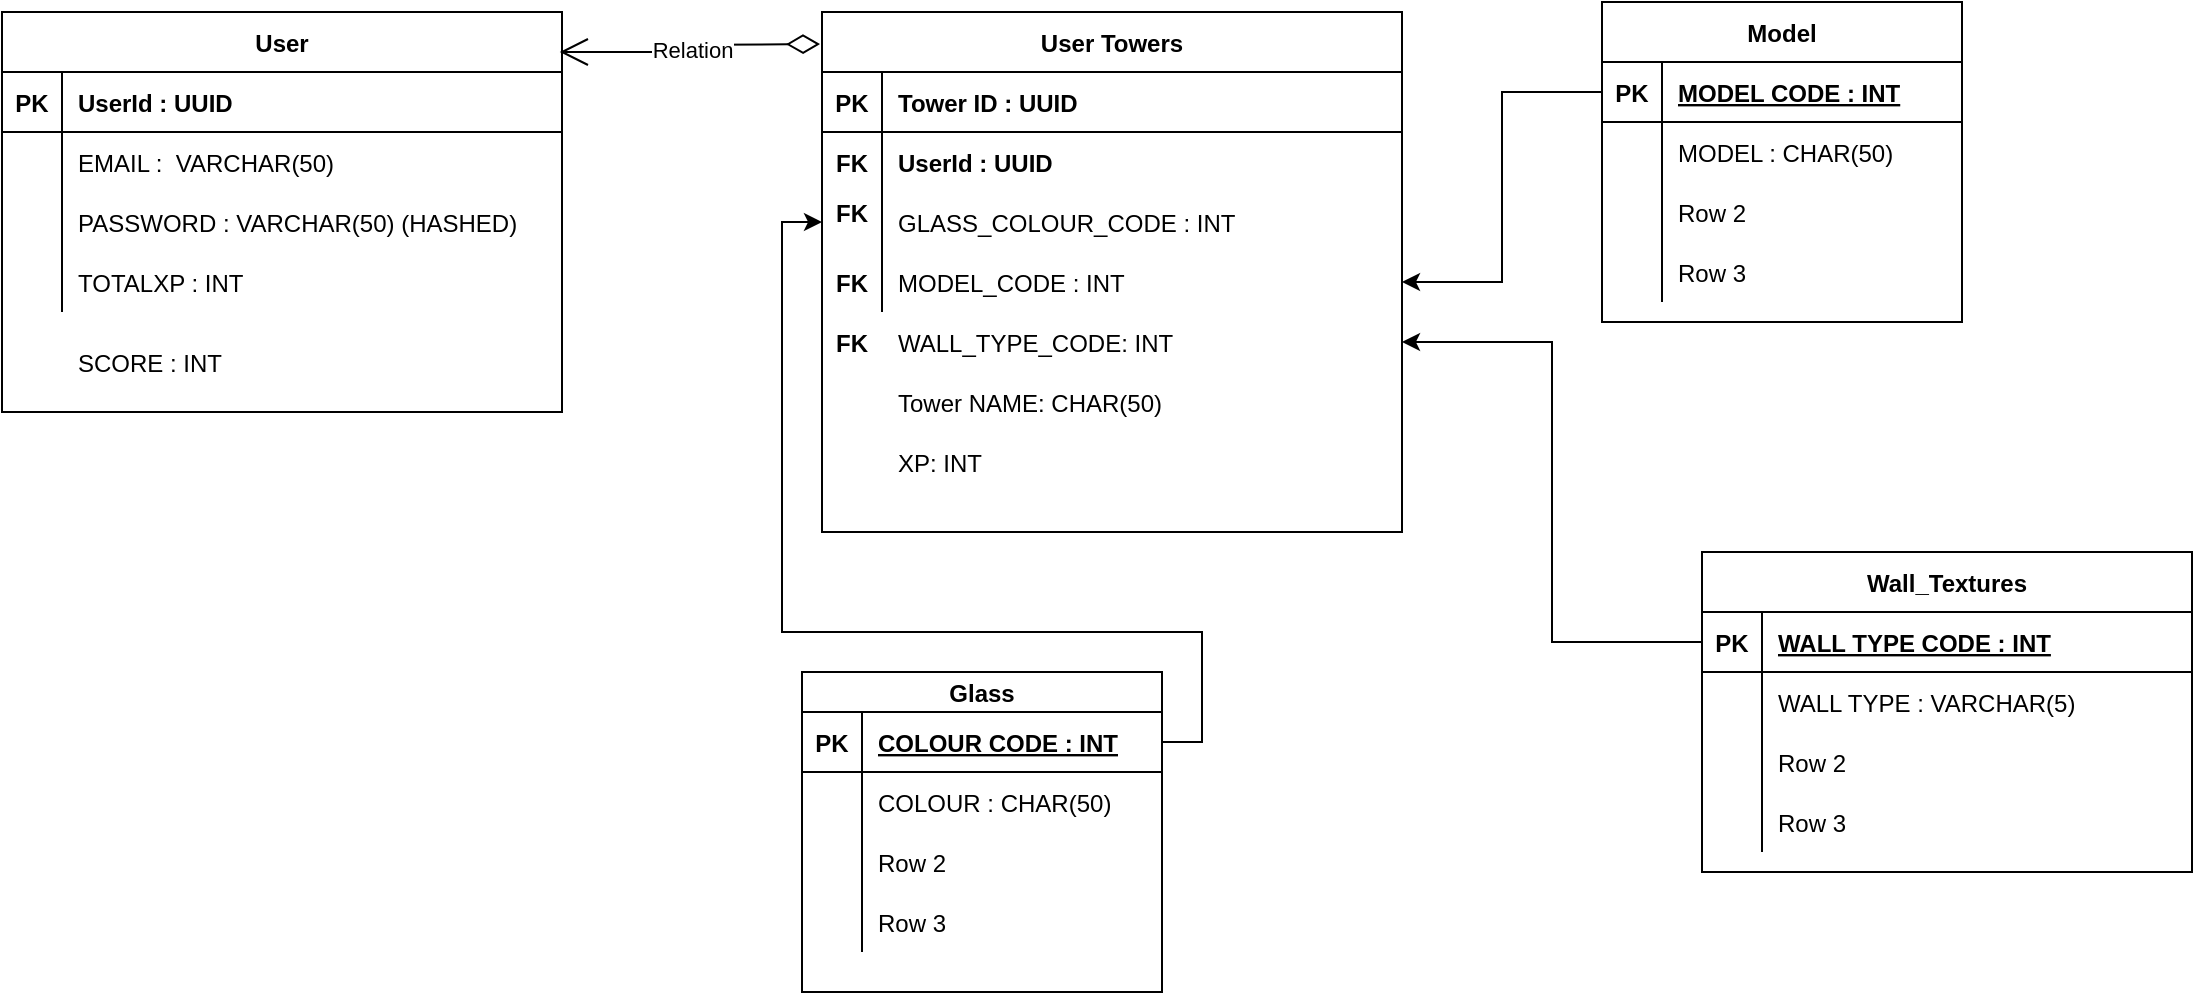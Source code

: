 <mxfile version="13.9.3"><diagram id="DO2WmzyRygWmen_6-wcS" name="Page-1"><mxGraphModel dx="1422" dy="791" grid="1" gridSize="10" guides="1" tooltips="1" connect="1" arrows="1" fold="1" page="1" pageScale="1" pageWidth="850" pageHeight="1100" math="0" shadow="0"><root><mxCell id="0"/><mxCell id="1" parent="0"/><mxCell id="dRQj9N5Rd_982DsExYUH-1" value="User" style="shape=table;startSize=30;container=1;collapsible=1;childLayout=tableLayout;fixedRows=1;rowLines=0;fontStyle=1;align=center;resizeLast=1;" vertex="1" parent="1"><mxGeometry x="120" y="80" width="280" height="200" as="geometry"/></mxCell><mxCell id="dRQj9N5Rd_982DsExYUH-2" value="" style="shape=partialRectangle;collapsible=0;dropTarget=0;pointerEvents=0;fillColor=none;top=0;left=0;bottom=1;right=0;points=[[0,0.5],[1,0.5]];portConstraint=eastwest;" vertex="1" parent="dRQj9N5Rd_982DsExYUH-1"><mxGeometry y="30" width="280" height="30" as="geometry"/></mxCell><mxCell id="dRQj9N5Rd_982DsExYUH-3" value="PK" style="shape=partialRectangle;connectable=0;fillColor=none;top=0;left=0;bottom=0;right=0;fontStyle=1;overflow=hidden;" vertex="1" parent="dRQj9N5Rd_982DsExYUH-2"><mxGeometry width="30" height="30" as="geometry"/></mxCell><mxCell id="dRQj9N5Rd_982DsExYUH-4" value="UserId : UUID" style="shape=partialRectangle;connectable=0;fillColor=none;top=0;left=0;bottom=0;right=0;align=left;spacingLeft=6;fontStyle=1;overflow=hidden;" vertex="1" parent="dRQj9N5Rd_982DsExYUH-2"><mxGeometry x="30" width="250" height="30" as="geometry"/></mxCell><mxCell id="dRQj9N5Rd_982DsExYUH-5" value="" style="shape=partialRectangle;collapsible=0;dropTarget=0;pointerEvents=0;fillColor=none;top=0;left=0;bottom=0;right=0;points=[[0,0.5],[1,0.5]];portConstraint=eastwest;" vertex="1" parent="dRQj9N5Rd_982DsExYUH-1"><mxGeometry y="60" width="280" height="30" as="geometry"/></mxCell><mxCell id="dRQj9N5Rd_982DsExYUH-6" value="" style="shape=partialRectangle;connectable=0;fillColor=none;top=0;left=0;bottom=0;right=0;editable=1;overflow=hidden;" vertex="1" parent="dRQj9N5Rd_982DsExYUH-5"><mxGeometry width="30" height="30" as="geometry"/></mxCell><mxCell id="dRQj9N5Rd_982DsExYUH-7" value="EMAIL :  VARCHAR(50)" style="shape=partialRectangle;connectable=0;fillColor=none;top=0;left=0;bottom=0;right=0;align=left;spacingLeft=6;overflow=hidden;" vertex="1" parent="dRQj9N5Rd_982DsExYUH-5"><mxGeometry x="30" width="250" height="30" as="geometry"/></mxCell><mxCell id="dRQj9N5Rd_982DsExYUH-8" value="" style="shape=partialRectangle;collapsible=0;dropTarget=0;pointerEvents=0;fillColor=none;top=0;left=0;bottom=0;right=0;points=[[0,0.5],[1,0.5]];portConstraint=eastwest;" vertex="1" parent="dRQj9N5Rd_982DsExYUH-1"><mxGeometry y="90" width="280" height="30" as="geometry"/></mxCell><mxCell id="dRQj9N5Rd_982DsExYUH-9" value="" style="shape=partialRectangle;connectable=0;fillColor=none;top=0;left=0;bottom=0;right=0;editable=1;overflow=hidden;" vertex="1" parent="dRQj9N5Rd_982DsExYUH-8"><mxGeometry width="30" height="30" as="geometry"/></mxCell><mxCell id="dRQj9N5Rd_982DsExYUH-10" value="PASSWORD : VARCHAR(50) (HASHED)" style="shape=partialRectangle;connectable=0;fillColor=none;top=0;left=0;bottom=0;right=0;align=left;spacingLeft=6;overflow=hidden;" vertex="1" parent="dRQj9N5Rd_982DsExYUH-8"><mxGeometry x="30" width="250" height="30" as="geometry"/></mxCell><mxCell id="dRQj9N5Rd_982DsExYUH-11" value="" style="shape=partialRectangle;collapsible=0;dropTarget=0;pointerEvents=0;fillColor=none;top=0;left=0;bottom=0;right=0;points=[[0,0.5],[1,0.5]];portConstraint=eastwest;" vertex="1" parent="dRQj9N5Rd_982DsExYUH-1"><mxGeometry y="120" width="280" height="30" as="geometry"/></mxCell><mxCell id="dRQj9N5Rd_982DsExYUH-12" value="" style="shape=partialRectangle;connectable=0;fillColor=none;top=0;left=0;bottom=0;right=0;editable=1;overflow=hidden;" vertex="1" parent="dRQj9N5Rd_982DsExYUH-11"><mxGeometry width="30" height="30" as="geometry"/></mxCell><mxCell id="dRQj9N5Rd_982DsExYUH-13" value="TOTALXP : INT" style="shape=partialRectangle;connectable=0;fillColor=none;top=0;left=0;bottom=0;right=0;align=left;spacingLeft=6;overflow=hidden;" vertex="1" parent="dRQj9N5Rd_982DsExYUH-11"><mxGeometry x="30" width="250" height="30" as="geometry"/></mxCell><mxCell id="dRQj9N5Rd_982DsExYUH-16" value="SCORE : INT" style="shape=partialRectangle;connectable=0;fillColor=none;top=0;left=0;bottom=0;right=0;align=left;spacingLeft=6;overflow=hidden;" vertex="1" parent="1"><mxGeometry x="150" y="240" width="250" height="30" as="geometry"/></mxCell><mxCell id="dRQj9N5Rd_982DsExYUH-17" value="User Towers" style="shape=table;startSize=30;container=1;collapsible=1;childLayout=tableLayout;fixedRows=1;rowLines=0;fontStyle=1;align=center;resizeLast=1;" vertex="1" parent="1"><mxGeometry x="530" y="80" width="290" height="260" as="geometry"/></mxCell><mxCell id="dRQj9N5Rd_982DsExYUH-18" value="" style="shape=partialRectangle;collapsible=0;dropTarget=0;pointerEvents=0;fillColor=none;top=0;left=0;bottom=1;right=0;points=[[0,0.5],[1,0.5]];portConstraint=eastwest;" vertex="1" parent="dRQj9N5Rd_982DsExYUH-17"><mxGeometry y="30" width="290" height="30" as="geometry"/></mxCell><mxCell id="dRQj9N5Rd_982DsExYUH-19" value="PK" style="shape=partialRectangle;connectable=0;fillColor=none;top=0;left=0;bottom=0;right=0;fontStyle=1;overflow=hidden;" vertex="1" parent="dRQj9N5Rd_982DsExYUH-18"><mxGeometry width="30" height="30" as="geometry"/></mxCell><mxCell id="dRQj9N5Rd_982DsExYUH-20" value="Tower ID : UUID" style="shape=partialRectangle;connectable=0;fillColor=none;top=0;left=0;bottom=0;right=0;align=left;spacingLeft=6;fontStyle=1;overflow=hidden;" vertex="1" parent="dRQj9N5Rd_982DsExYUH-18"><mxGeometry x="30" width="260" height="30" as="geometry"/></mxCell><mxCell id="dRQj9N5Rd_982DsExYUH-21" value="" style="shape=partialRectangle;collapsible=0;dropTarget=0;pointerEvents=0;fillColor=none;top=0;left=0;bottom=0;right=0;points=[[0,0.5],[1,0.5]];portConstraint=eastwest;" vertex="1" parent="dRQj9N5Rd_982DsExYUH-17"><mxGeometry y="60" width="290" height="30" as="geometry"/></mxCell><mxCell id="dRQj9N5Rd_982DsExYUH-22" value="" style="shape=partialRectangle;connectable=0;fillColor=none;top=0;left=0;bottom=0;right=0;editable=1;overflow=hidden;" vertex="1" parent="dRQj9N5Rd_982DsExYUH-21"><mxGeometry width="30" height="30" as="geometry"/></mxCell><mxCell id="dRQj9N5Rd_982DsExYUH-23" value="" style="shape=partialRectangle;connectable=0;fillColor=none;top=0;left=0;bottom=0;right=0;align=left;spacingLeft=6;overflow=hidden;" vertex="1" parent="dRQj9N5Rd_982DsExYUH-21"><mxGeometry x="30" width="260" height="30" as="geometry"/></mxCell><mxCell id="dRQj9N5Rd_982DsExYUH-27" value="" style="shape=partialRectangle;collapsible=0;dropTarget=0;pointerEvents=0;fillColor=none;top=0;left=0;bottom=0;right=0;points=[[0,0.5],[1,0.5]];portConstraint=eastwest;" vertex="1" parent="dRQj9N5Rd_982DsExYUH-17"><mxGeometry y="90" width="290" height="30" as="geometry"/></mxCell><mxCell id="dRQj9N5Rd_982DsExYUH-28" value="" style="shape=partialRectangle;connectable=0;fillColor=none;top=0;left=0;bottom=0;right=0;editable=1;overflow=hidden;" vertex="1" parent="dRQj9N5Rd_982DsExYUH-27"><mxGeometry width="30" height="30" as="geometry"/></mxCell><mxCell id="dRQj9N5Rd_982DsExYUH-29" value="GLASS_COLOUR_CODE : INT " style="shape=partialRectangle;connectable=0;fillColor=none;top=0;left=0;bottom=0;right=0;align=left;spacingLeft=6;overflow=hidden;" vertex="1" parent="dRQj9N5Rd_982DsExYUH-27"><mxGeometry x="30" width="260" height="30" as="geometry"/></mxCell><mxCell id="dRQj9N5Rd_982DsExYUH-24" value="" style="shape=partialRectangle;collapsible=0;dropTarget=0;pointerEvents=0;fillColor=none;top=0;left=0;bottom=0;right=0;points=[[0,0.5],[1,0.5]];portConstraint=eastwest;" vertex="1" parent="dRQj9N5Rd_982DsExYUH-17"><mxGeometry y="120" width="290" height="30" as="geometry"/></mxCell><mxCell id="dRQj9N5Rd_982DsExYUH-25" value="" style="shape=partialRectangle;connectable=0;fillColor=none;top=0;left=0;bottom=0;right=0;editable=1;overflow=hidden;" vertex="1" parent="dRQj9N5Rd_982DsExYUH-24"><mxGeometry width="30" height="30" as="geometry"/></mxCell><mxCell id="dRQj9N5Rd_982DsExYUH-26" value="" style="shape=partialRectangle;connectable=0;fillColor=none;top=0;left=0;bottom=0;right=0;align=left;spacingLeft=6;overflow=hidden;" vertex="1" parent="dRQj9N5Rd_982DsExYUH-24"><mxGeometry x="30" width="260" height="30" as="geometry"/></mxCell><mxCell id="dRQj9N5Rd_982DsExYUH-30" value="FK" style="shape=partialRectangle;connectable=0;fillColor=none;top=0;left=0;bottom=0;right=0;fontStyle=1;overflow=hidden;" vertex="1" parent="1"><mxGeometry x="530" y="140" width="30" height="30" as="geometry"/></mxCell><mxCell id="dRQj9N5Rd_982DsExYUH-31" value="UserId : UUID" style="shape=partialRectangle;connectable=0;fillColor=none;top=0;left=0;bottom=0;right=0;align=left;spacingLeft=6;fontStyle=1;overflow=hidden;" vertex="1" parent="1"><mxGeometry x="560" y="140" width="150" height="30" as="geometry"/></mxCell><mxCell id="dRQj9N5Rd_982DsExYUH-32" value="" style="shape=partialRectangle;collapsible=0;dropTarget=0;pointerEvents=0;fillColor=none;top=0;left=0;bottom=0;right=0;points=[[0,0.5],[1,0.5]];portConstraint=eastwest;" vertex="1" parent="1"><mxGeometry x="560" y="230" width="240" height="30" as="geometry"/></mxCell><mxCell id="dRQj9N5Rd_982DsExYUH-33" value="" style="shape=partialRectangle;connectable=0;fillColor=none;top=0;left=0;bottom=0;right=0;editable=1;overflow=hidden;" vertex="1" parent="dRQj9N5Rd_982DsExYUH-32"><mxGeometry width="24.828" height="30" as="geometry"/></mxCell><mxCell id="dRQj9N5Rd_982DsExYUH-35" value="" style="shape=partialRectangle;collapsible=0;dropTarget=0;pointerEvents=0;fillColor=none;top=0;left=0;bottom=0;right=0;points=[[0,0.5],[1,0.5]];portConstraint=eastwest;" vertex="1" parent="1"><mxGeometry x="530" y="230" width="290" height="30" as="geometry"/></mxCell><mxCell id="dRQj9N5Rd_982DsExYUH-36" value="" style="shape=partialRectangle;connectable=0;fillColor=none;top=0;left=0;bottom=0;right=0;editable=1;overflow=hidden;" vertex="1" parent="dRQj9N5Rd_982DsExYUH-35"><mxGeometry width="30" height="30" as="geometry"/></mxCell><mxCell id="dRQj9N5Rd_982DsExYUH-37" value="WALL_TYPE_CODE: INT " style="shape=partialRectangle;connectable=0;fillColor=none;top=0;left=0;bottom=0;right=0;align=left;spacingLeft=6;overflow=hidden;" vertex="1" parent="dRQj9N5Rd_982DsExYUH-35"><mxGeometry x="30" width="260" height="30" as="geometry"/></mxCell><mxCell id="dRQj9N5Rd_982DsExYUH-41" value="Relation" style="endArrow=open;html=1;endSize=12;startArrow=diamondThin;startSize=14;startFill=0;edgeStyle=orthogonalEdgeStyle;entryX=0.996;entryY=0.1;entryDx=0;entryDy=0;entryPerimeter=0;" edge="1" parent="1" target="dRQj9N5Rd_982DsExYUH-1"><mxGeometry relative="1" as="geometry"><mxPoint x="529" y="96" as="sourcePoint"/><mxPoint x="440" y="140" as="targetPoint"/></mxGeometry></mxCell><mxCell id="dRQj9N5Rd_982DsExYUH-48" value="Glass" style="shape=table;startSize=20;container=1;collapsible=1;childLayout=tableLayout;fixedRows=1;rowLines=0;fontStyle=1;align=center;resizeLast=1;" vertex="1" parent="1"><mxGeometry x="520" y="410" width="180" height="160" as="geometry"/></mxCell><mxCell id="dRQj9N5Rd_982DsExYUH-49" value="" style="shape=partialRectangle;collapsible=0;dropTarget=0;pointerEvents=0;fillColor=none;top=0;left=0;bottom=1;right=0;points=[[0,0.5],[1,0.5]];portConstraint=eastwest;" vertex="1" parent="dRQj9N5Rd_982DsExYUH-48"><mxGeometry y="20" width="180" height="30" as="geometry"/></mxCell><mxCell id="dRQj9N5Rd_982DsExYUH-50" value="PK" style="shape=partialRectangle;connectable=0;fillColor=none;top=0;left=0;bottom=0;right=0;fontStyle=1;overflow=hidden;" vertex="1" parent="dRQj9N5Rd_982DsExYUH-49"><mxGeometry width="30" height="30" as="geometry"/></mxCell><mxCell id="dRQj9N5Rd_982DsExYUH-51" value="COLOUR CODE : INT" style="shape=partialRectangle;connectable=0;fillColor=none;top=0;left=0;bottom=0;right=0;align=left;spacingLeft=6;fontStyle=5;overflow=hidden;" vertex="1" parent="dRQj9N5Rd_982DsExYUH-49"><mxGeometry x="30" width="150" height="30" as="geometry"/></mxCell><mxCell id="dRQj9N5Rd_982DsExYUH-52" value="" style="shape=partialRectangle;collapsible=0;dropTarget=0;pointerEvents=0;fillColor=none;top=0;left=0;bottom=0;right=0;points=[[0,0.5],[1,0.5]];portConstraint=eastwest;" vertex="1" parent="dRQj9N5Rd_982DsExYUH-48"><mxGeometry y="50" width="180" height="30" as="geometry"/></mxCell><mxCell id="dRQj9N5Rd_982DsExYUH-53" value="" style="shape=partialRectangle;connectable=0;fillColor=none;top=0;left=0;bottom=0;right=0;editable=1;overflow=hidden;" vertex="1" parent="dRQj9N5Rd_982DsExYUH-52"><mxGeometry width="30" height="30" as="geometry"/></mxCell><mxCell id="dRQj9N5Rd_982DsExYUH-54" value="COLOUR : CHAR(50)" style="shape=partialRectangle;connectable=0;fillColor=none;top=0;left=0;bottom=0;right=0;align=left;spacingLeft=6;overflow=hidden;" vertex="1" parent="dRQj9N5Rd_982DsExYUH-52"><mxGeometry x="30" width="150" height="30" as="geometry"/></mxCell><mxCell id="dRQj9N5Rd_982DsExYUH-55" value="" style="shape=partialRectangle;collapsible=0;dropTarget=0;pointerEvents=0;fillColor=none;top=0;left=0;bottom=0;right=0;points=[[0,0.5],[1,0.5]];portConstraint=eastwest;" vertex="1" parent="dRQj9N5Rd_982DsExYUH-48"><mxGeometry y="80" width="180" height="30" as="geometry"/></mxCell><mxCell id="dRQj9N5Rd_982DsExYUH-56" value="" style="shape=partialRectangle;connectable=0;fillColor=none;top=0;left=0;bottom=0;right=0;editable=1;overflow=hidden;" vertex="1" parent="dRQj9N5Rd_982DsExYUH-55"><mxGeometry width="30" height="30" as="geometry"/></mxCell><mxCell id="dRQj9N5Rd_982DsExYUH-57" value="Row 2" style="shape=partialRectangle;connectable=0;fillColor=none;top=0;left=0;bottom=0;right=0;align=left;spacingLeft=6;overflow=hidden;" vertex="1" parent="dRQj9N5Rd_982DsExYUH-55"><mxGeometry x="30" width="150" height="30" as="geometry"/></mxCell><mxCell id="dRQj9N5Rd_982DsExYUH-58" value="" style="shape=partialRectangle;collapsible=0;dropTarget=0;pointerEvents=0;fillColor=none;top=0;left=0;bottom=0;right=0;points=[[0,0.5],[1,0.5]];portConstraint=eastwest;" vertex="1" parent="dRQj9N5Rd_982DsExYUH-48"><mxGeometry y="110" width="180" height="30" as="geometry"/></mxCell><mxCell id="dRQj9N5Rd_982DsExYUH-59" value="" style="shape=partialRectangle;connectable=0;fillColor=none;top=0;left=0;bottom=0;right=0;editable=1;overflow=hidden;" vertex="1" parent="dRQj9N5Rd_982DsExYUH-58"><mxGeometry width="30" height="30" as="geometry"/></mxCell><mxCell id="dRQj9N5Rd_982DsExYUH-60" value="Row 3" style="shape=partialRectangle;connectable=0;fillColor=none;top=0;left=0;bottom=0;right=0;align=left;spacingLeft=6;overflow=hidden;" vertex="1" parent="dRQj9N5Rd_982DsExYUH-58"><mxGeometry x="30" width="150" height="30" as="geometry"/></mxCell><mxCell id="dRQj9N5Rd_982DsExYUH-61" value="Model" style="shape=table;startSize=30;container=1;collapsible=1;childLayout=tableLayout;fixedRows=1;rowLines=0;fontStyle=1;align=center;resizeLast=1;" vertex="1" parent="1"><mxGeometry x="920" y="75" width="180" height="160" as="geometry"/></mxCell><mxCell id="dRQj9N5Rd_982DsExYUH-62" value="" style="shape=partialRectangle;collapsible=0;dropTarget=0;pointerEvents=0;fillColor=none;top=0;left=0;bottom=1;right=0;points=[[0,0.5],[1,0.5]];portConstraint=eastwest;" vertex="1" parent="dRQj9N5Rd_982DsExYUH-61"><mxGeometry y="30" width="180" height="30" as="geometry"/></mxCell><mxCell id="dRQj9N5Rd_982DsExYUH-63" value="PK" style="shape=partialRectangle;connectable=0;fillColor=none;top=0;left=0;bottom=0;right=0;fontStyle=1;overflow=hidden;" vertex="1" parent="dRQj9N5Rd_982DsExYUH-62"><mxGeometry width="30" height="30" as="geometry"/></mxCell><mxCell id="dRQj9N5Rd_982DsExYUH-64" value="MODEL CODE : INT" style="shape=partialRectangle;connectable=0;fillColor=none;top=0;left=0;bottom=0;right=0;align=left;spacingLeft=6;fontStyle=5;overflow=hidden;" vertex="1" parent="dRQj9N5Rd_982DsExYUH-62"><mxGeometry x="30" width="150" height="30" as="geometry"/></mxCell><mxCell id="dRQj9N5Rd_982DsExYUH-65" value="" style="shape=partialRectangle;collapsible=0;dropTarget=0;pointerEvents=0;fillColor=none;top=0;left=0;bottom=0;right=0;points=[[0,0.5],[1,0.5]];portConstraint=eastwest;" vertex="1" parent="dRQj9N5Rd_982DsExYUH-61"><mxGeometry y="60" width="180" height="30" as="geometry"/></mxCell><mxCell id="dRQj9N5Rd_982DsExYUH-66" value="" style="shape=partialRectangle;connectable=0;fillColor=none;top=0;left=0;bottom=0;right=0;editable=1;overflow=hidden;" vertex="1" parent="dRQj9N5Rd_982DsExYUH-65"><mxGeometry width="30" height="30" as="geometry"/></mxCell><mxCell id="dRQj9N5Rd_982DsExYUH-67" value="MODEL : CHAR(50)" style="shape=partialRectangle;connectable=0;fillColor=none;top=0;left=0;bottom=0;right=0;align=left;spacingLeft=6;overflow=hidden;" vertex="1" parent="dRQj9N5Rd_982DsExYUH-65"><mxGeometry x="30" width="150" height="30" as="geometry"/></mxCell><mxCell id="dRQj9N5Rd_982DsExYUH-68" value="" style="shape=partialRectangle;collapsible=0;dropTarget=0;pointerEvents=0;fillColor=none;top=0;left=0;bottom=0;right=0;points=[[0,0.5],[1,0.5]];portConstraint=eastwest;" vertex="1" parent="dRQj9N5Rd_982DsExYUH-61"><mxGeometry y="90" width="180" height="30" as="geometry"/></mxCell><mxCell id="dRQj9N5Rd_982DsExYUH-69" value="" style="shape=partialRectangle;connectable=0;fillColor=none;top=0;left=0;bottom=0;right=0;editable=1;overflow=hidden;" vertex="1" parent="dRQj9N5Rd_982DsExYUH-68"><mxGeometry width="30" height="30" as="geometry"/></mxCell><mxCell id="dRQj9N5Rd_982DsExYUH-70" value="Row 2" style="shape=partialRectangle;connectable=0;fillColor=none;top=0;left=0;bottom=0;right=0;align=left;spacingLeft=6;overflow=hidden;" vertex="1" parent="dRQj9N5Rd_982DsExYUH-68"><mxGeometry x="30" width="150" height="30" as="geometry"/></mxCell><mxCell id="dRQj9N5Rd_982DsExYUH-71" value="" style="shape=partialRectangle;collapsible=0;dropTarget=0;pointerEvents=0;fillColor=none;top=0;left=0;bottom=0;right=0;points=[[0,0.5],[1,0.5]];portConstraint=eastwest;" vertex="1" parent="dRQj9N5Rd_982DsExYUH-61"><mxGeometry y="120" width="180" height="30" as="geometry"/></mxCell><mxCell id="dRQj9N5Rd_982DsExYUH-72" value="" style="shape=partialRectangle;connectable=0;fillColor=none;top=0;left=0;bottom=0;right=0;editable=1;overflow=hidden;" vertex="1" parent="dRQj9N5Rd_982DsExYUH-71"><mxGeometry width="30" height="30" as="geometry"/></mxCell><mxCell id="dRQj9N5Rd_982DsExYUH-73" value="Row 3" style="shape=partialRectangle;connectable=0;fillColor=none;top=0;left=0;bottom=0;right=0;align=left;spacingLeft=6;overflow=hidden;" vertex="1" parent="dRQj9N5Rd_982DsExYUH-71"><mxGeometry x="30" width="150" height="30" as="geometry"/></mxCell><mxCell id="dRQj9N5Rd_982DsExYUH-74" value="Wall_Textures" style="shape=table;startSize=30;container=1;collapsible=1;childLayout=tableLayout;fixedRows=1;rowLines=0;fontStyle=1;align=center;resizeLast=1;" vertex="1" parent="1"><mxGeometry x="970" y="350" width="245" height="160" as="geometry"/></mxCell><mxCell id="dRQj9N5Rd_982DsExYUH-75" value="" style="shape=partialRectangle;collapsible=0;dropTarget=0;pointerEvents=0;fillColor=none;top=0;left=0;bottom=1;right=0;points=[[0,0.5],[1,0.5]];portConstraint=eastwest;" vertex="1" parent="dRQj9N5Rd_982DsExYUH-74"><mxGeometry y="30" width="245" height="30" as="geometry"/></mxCell><mxCell id="dRQj9N5Rd_982DsExYUH-76" value="PK" style="shape=partialRectangle;connectable=0;fillColor=none;top=0;left=0;bottom=0;right=0;fontStyle=1;overflow=hidden;" vertex="1" parent="dRQj9N5Rd_982DsExYUH-75"><mxGeometry width="30" height="30" as="geometry"/></mxCell><mxCell id="dRQj9N5Rd_982DsExYUH-77" value="WALL TYPE CODE : INT" style="shape=partialRectangle;connectable=0;fillColor=none;top=0;left=0;bottom=0;right=0;align=left;spacingLeft=6;fontStyle=5;overflow=hidden;" vertex="1" parent="dRQj9N5Rd_982DsExYUH-75"><mxGeometry x="30" width="215" height="30" as="geometry"/></mxCell><mxCell id="dRQj9N5Rd_982DsExYUH-78" value="" style="shape=partialRectangle;collapsible=0;dropTarget=0;pointerEvents=0;fillColor=none;top=0;left=0;bottom=0;right=0;points=[[0,0.5],[1,0.5]];portConstraint=eastwest;" vertex="1" parent="dRQj9N5Rd_982DsExYUH-74"><mxGeometry y="60" width="245" height="30" as="geometry"/></mxCell><mxCell id="dRQj9N5Rd_982DsExYUH-79" value="" style="shape=partialRectangle;connectable=0;fillColor=none;top=0;left=0;bottom=0;right=0;editable=1;overflow=hidden;" vertex="1" parent="dRQj9N5Rd_982DsExYUH-78"><mxGeometry width="30" height="30" as="geometry"/></mxCell><mxCell id="dRQj9N5Rd_982DsExYUH-80" value="WALL TYPE : VARCHAR(5)" style="shape=partialRectangle;connectable=0;fillColor=none;top=0;left=0;bottom=0;right=0;align=left;spacingLeft=6;overflow=hidden;" vertex="1" parent="dRQj9N5Rd_982DsExYUH-78"><mxGeometry x="30" width="215" height="30" as="geometry"/></mxCell><mxCell id="dRQj9N5Rd_982DsExYUH-81" value="" style="shape=partialRectangle;collapsible=0;dropTarget=0;pointerEvents=0;fillColor=none;top=0;left=0;bottom=0;right=0;points=[[0,0.5],[1,0.5]];portConstraint=eastwest;" vertex="1" parent="dRQj9N5Rd_982DsExYUH-74"><mxGeometry y="90" width="245" height="30" as="geometry"/></mxCell><mxCell id="dRQj9N5Rd_982DsExYUH-82" value="" style="shape=partialRectangle;connectable=0;fillColor=none;top=0;left=0;bottom=0;right=0;editable=1;overflow=hidden;" vertex="1" parent="dRQj9N5Rd_982DsExYUH-81"><mxGeometry width="30" height="30" as="geometry"/></mxCell><mxCell id="dRQj9N5Rd_982DsExYUH-83" value="Row 2" style="shape=partialRectangle;connectable=0;fillColor=none;top=0;left=0;bottom=0;right=0;align=left;spacingLeft=6;overflow=hidden;" vertex="1" parent="dRQj9N5Rd_982DsExYUH-81"><mxGeometry x="30" width="215" height="30" as="geometry"/></mxCell><mxCell id="dRQj9N5Rd_982DsExYUH-84" value="" style="shape=partialRectangle;collapsible=0;dropTarget=0;pointerEvents=0;fillColor=none;top=0;left=0;bottom=0;right=0;points=[[0,0.5],[1,0.5]];portConstraint=eastwest;" vertex="1" parent="dRQj9N5Rd_982DsExYUH-74"><mxGeometry y="120" width="245" height="30" as="geometry"/></mxCell><mxCell id="dRQj9N5Rd_982DsExYUH-85" value="" style="shape=partialRectangle;connectable=0;fillColor=none;top=0;left=0;bottom=0;right=0;editable=1;overflow=hidden;" vertex="1" parent="dRQj9N5Rd_982DsExYUH-84"><mxGeometry width="30" height="30" as="geometry"/></mxCell><mxCell id="dRQj9N5Rd_982DsExYUH-86" value="Row 3" style="shape=partialRectangle;connectable=0;fillColor=none;top=0;left=0;bottom=0;right=0;align=left;spacingLeft=6;overflow=hidden;" vertex="1" parent="dRQj9N5Rd_982DsExYUH-84"><mxGeometry x="30" width="215" height="30" as="geometry"/></mxCell><mxCell id="dRQj9N5Rd_982DsExYUH-34" value="MODEL_CODE : INT " style="shape=partialRectangle;connectable=0;fillColor=none;top=0;left=0;bottom=0;right=0;align=left;spacingLeft=6;overflow=hidden;" vertex="1" parent="1"><mxGeometry x="559.998" y="200" width="215.172" height="30" as="geometry"/></mxCell><mxCell id="dRQj9N5Rd_982DsExYUH-89" value="" style="shape=partialRectangle;collapsible=0;dropTarget=0;pointerEvents=0;fillColor=none;top=0;left=0;bottom=0;right=0;points=[[0,0.5],[1,0.5]];portConstraint=eastwest;" vertex="1" parent="1"><mxGeometry x="560" y="260" width="265" height="30" as="geometry"/></mxCell><mxCell id="dRQj9N5Rd_982DsExYUH-90" value="" style="shape=partialRectangle;connectable=0;fillColor=none;top=0;left=0;bottom=0;right=0;editable=1;overflow=hidden;" vertex="1" parent="dRQj9N5Rd_982DsExYUH-89"><mxGeometry width="27.414" height="30" as="geometry"/></mxCell><mxCell id="dRQj9N5Rd_982DsExYUH-91" value="Tower NAME: CHAR(50) " style="shape=partialRectangle;connectable=0;fillColor=none;top=0;left=0;bottom=0;right=0;align=left;spacingLeft=6;overflow=hidden;" vertex="1" parent="dRQj9N5Rd_982DsExYUH-89"><mxGeometry width="265" height="30" as="geometry"/></mxCell><mxCell id="dRQj9N5Rd_982DsExYUH-92" value="FK" style="shape=partialRectangle;connectable=0;fillColor=none;top=0;left=0;bottom=0;right=0;fontStyle=1;overflow=hidden;" vertex="1" parent="1"><mxGeometry x="530" y="165" width="30" height="30" as="geometry"/></mxCell><mxCell id="dRQj9N5Rd_982DsExYUH-93" value="FK" style="shape=partialRectangle;connectable=0;fillColor=none;top=0;left=0;bottom=0;right=0;fontStyle=1;overflow=hidden;" vertex="1" parent="1"><mxGeometry x="530" y="200" width="30" height="30" as="geometry"/></mxCell><mxCell id="dRQj9N5Rd_982DsExYUH-94" value="FK" style="shape=partialRectangle;connectable=0;fillColor=none;top=0;left=0;bottom=0;right=0;fontStyle=1;overflow=hidden;" vertex="1" parent="1"><mxGeometry x="530" y="230" width="30" height="30" as="geometry"/></mxCell><mxCell id="dRQj9N5Rd_982DsExYUH-97" value="XP: INT " style="shape=partialRectangle;connectable=0;fillColor=none;top=0;left=0;bottom=0;right=0;align=left;spacingLeft=6;overflow=hidden;" vertex="1" parent="1"><mxGeometry x="560" y="290" width="265" height="30" as="geometry"/></mxCell><mxCell id="dRQj9N5Rd_982DsExYUH-98" style="edgeStyle=orthogonalEdgeStyle;rounded=0;orthogonalLoop=1;jettySize=auto;html=1;exitX=0;exitY=0.5;exitDx=0;exitDy=0;entryX=1;entryY=0.5;entryDx=0;entryDy=0;" edge="1" parent="1" source="dRQj9N5Rd_982DsExYUH-75" target="dRQj9N5Rd_982DsExYUH-35"><mxGeometry relative="1" as="geometry"/></mxCell><mxCell id="dRQj9N5Rd_982DsExYUH-99" style="edgeStyle=orthogonalEdgeStyle;rounded=0;orthogonalLoop=1;jettySize=auto;html=1;" edge="1" parent="1" source="dRQj9N5Rd_982DsExYUH-49" target="dRQj9N5Rd_982DsExYUH-27"><mxGeometry relative="1" as="geometry"><Array as="points"><mxPoint x="720" y="445"/><mxPoint x="720" y="390"/><mxPoint x="510" y="390"/><mxPoint x="510" y="185"/></Array></mxGeometry></mxCell><mxCell id="dRQj9N5Rd_982DsExYUH-100" style="edgeStyle=orthogonalEdgeStyle;rounded=0;orthogonalLoop=1;jettySize=auto;html=1;entryX=1;entryY=0.5;entryDx=0;entryDy=0;" edge="1" parent="1" source="dRQj9N5Rd_982DsExYUH-62" target="dRQj9N5Rd_982DsExYUH-24"><mxGeometry relative="1" as="geometry"/></mxCell></root></mxGraphModel></diagram></mxfile>